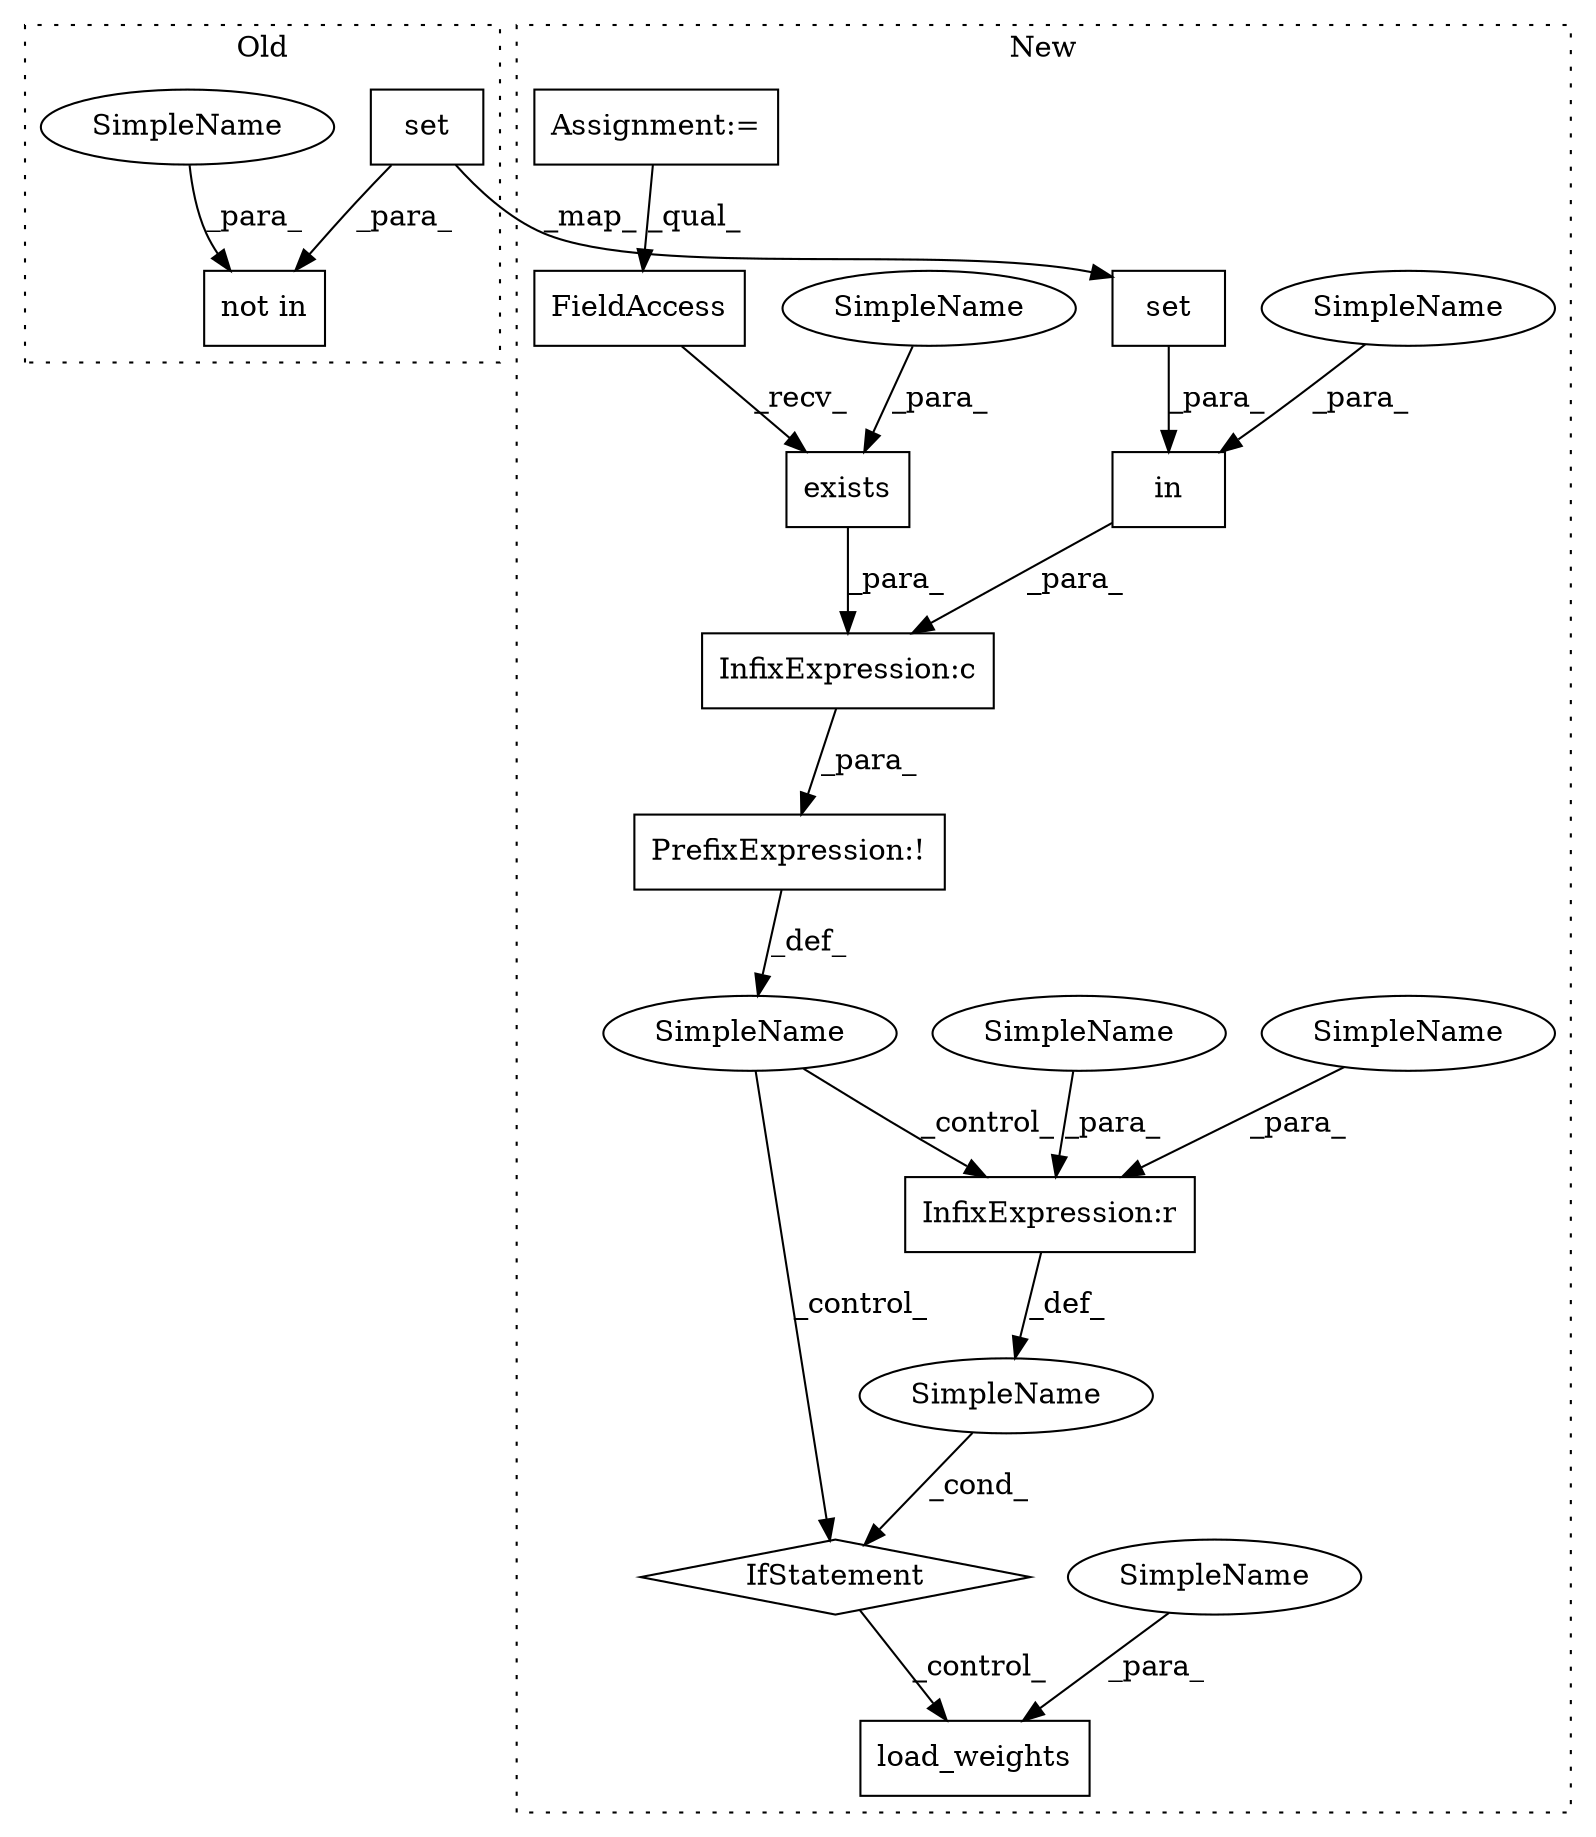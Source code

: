 digraph G {
subgraph cluster0 {
1 [label="not in" a="108" s="1244" l="35" shape="box"];
9 [label="set" a="32" s="1259,1278" l="4,1" shape="box"];
16 [label="SimpleName" a="42" s="1244" l="7" shape="ellipse"];
label = "Old";
style="dotted";
}
subgraph cluster1 {
2 [label="in" a="105" s="1273" l="31" shape="box"];
3 [label="IfStatement" a="25" s="4002,4021" l="4,2" shape="diamond"];
4 [label="SimpleName" a="42" s="" l="" shape="ellipse"];
5 [label="InfixExpression:r" a="27" s="4013" l="4" shape="box"];
6 [label="PrefixExpression:!" a="38" s="1266" l="1" shape="box"];
7 [label="load_weights" a="32" s="4037,4057" l="13,1" shape="box"];
8 [label="InfixExpression:c" a="27" s="1305" l="4" shape="box"];
10 [label="set" a="32" s="1284,1303" l="4,1" shape="box"];
11 [label="exists" a="32" s="1317,1331" l="7,1" shape="box"];
12 [label="FieldAccess" a="22" s="1309" l="7" shape="box"];
13 [label="SimpleName" a="42" s="" l="" shape="ellipse"];
14 [label="Assignment:=" a="7" s="1045" l="2" shape="box"];
15 [label="SimpleName" a="42" s="4017" l="4" shape="ellipse"];
17 [label="SimpleName" a="42" s="4050" l="7" shape="ellipse"];
18 [label="SimpleName" a="42" s="1273" l="7" shape="ellipse"];
19 [label="SimpleName" a="42" s="1324" l="7" shape="ellipse"];
20 [label="SimpleName" a="42" s="4006" l="7" shape="ellipse"];
label = "New";
style="dotted";
}
2 -> 8 [label="_para_"];
3 -> 7 [label="_control_"];
4 -> 5 [label="_control_"];
4 -> 3 [label="_control_"];
5 -> 13 [label="_def_"];
6 -> 4 [label="_def_"];
8 -> 6 [label="_para_"];
9 -> 1 [label="_para_"];
9 -> 10 [label="_map_"];
10 -> 2 [label="_para_"];
11 -> 8 [label="_para_"];
12 -> 11 [label="_recv_"];
13 -> 3 [label="_cond_"];
14 -> 12 [label="_qual_"];
15 -> 5 [label="_para_"];
16 -> 1 [label="_para_"];
17 -> 7 [label="_para_"];
18 -> 2 [label="_para_"];
19 -> 11 [label="_para_"];
20 -> 5 [label="_para_"];
}